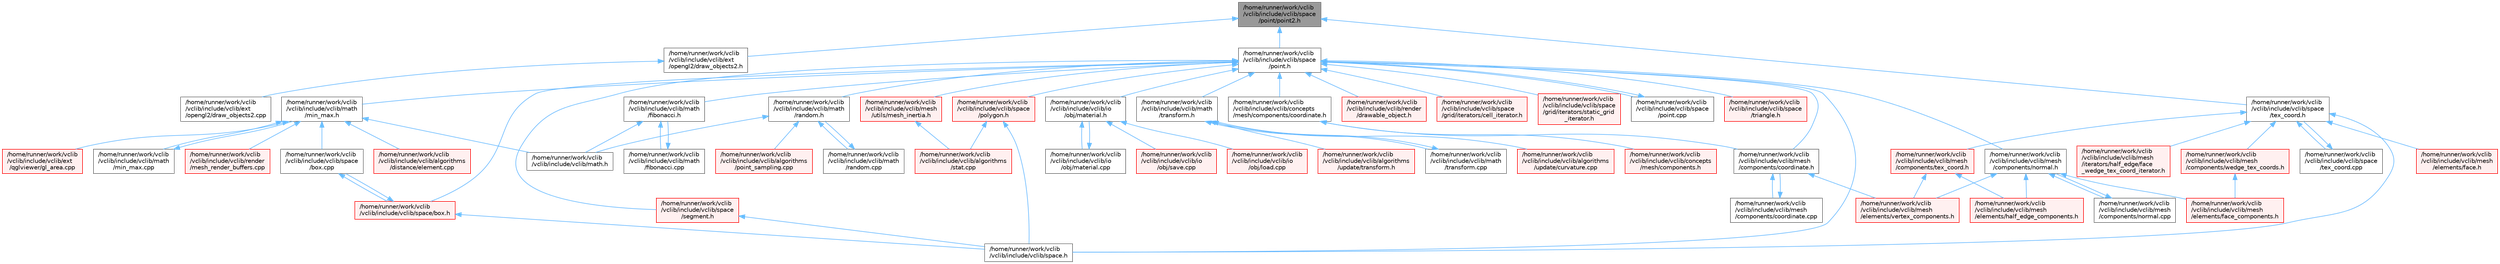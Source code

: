 digraph "/home/runner/work/vclib/vclib/include/vclib/space/point/point2.h"
{
 // LATEX_PDF_SIZE
  bgcolor="transparent";
  edge [fontname=Helvetica,fontsize=10,labelfontname=Helvetica,labelfontsize=10];
  node [fontname=Helvetica,fontsize=10,shape=box,height=0.2,width=0.4];
  Node1 [label="/home/runner/work/vclib\l/vclib/include/vclib/space\l/point/point2.h",height=0.2,width=0.4,color="gray40", fillcolor="grey60", style="filled", fontcolor="black",tooltip=" "];
  Node1 -> Node2 [dir="back",color="steelblue1",style="solid"];
  Node2 [label="/home/runner/work/vclib\l/vclib/include/vclib/ext\l/opengl2/draw_objects2.h",height=0.2,width=0.4,color="grey40", fillcolor="white", style="filled",URL="$draw__objects2_8h.html",tooltip=" "];
  Node2 -> Node3 [dir="back",color="steelblue1",style="solid"];
  Node3 [label="/home/runner/work/vclib\l/vclib/include/vclib/ext\l/opengl2/draw_objects2.cpp",height=0.2,width=0.4,color="grey40", fillcolor="white", style="filled",URL="$draw__objects2_8cpp.html",tooltip=" "];
  Node1 -> Node4 [dir="back",color="steelblue1",style="solid"];
  Node4 [label="/home/runner/work/vclib\l/vclib/include/vclib/space\l/point.h",height=0.2,width=0.4,color="grey40", fillcolor="white", style="filled",URL="$space_2point_8h.html",tooltip=" "];
  Node4 -> Node5 [dir="back",color="steelblue1",style="solid"];
  Node5 [label="/home/runner/work/vclib\l/vclib/include/vclib/concepts\l/mesh/components/coordinate.h",height=0.2,width=0.4,color="grey40", fillcolor="white", style="filled",URL="$concepts_2mesh_2components_2coordinate_8h.html",tooltip=" "];
  Node5 -> Node6 [dir="back",color="steelblue1",style="solid"];
  Node6 [label="/home/runner/work/vclib\l/vclib/include/vclib/concepts\l/mesh/components.h",height=0.2,width=0.4,color="red", fillcolor="#FFF0F0", style="filled",URL="$concepts_2mesh_2components_8h.html",tooltip=" "];
  Node5 -> Node219 [dir="back",color="steelblue1",style="solid"];
  Node219 [label="/home/runner/work/vclib\l/vclib/include/vclib/mesh\l/components/coordinate.h",height=0.2,width=0.4,color="grey40", fillcolor="white", style="filled",URL="$mesh_2components_2coordinate_8h.html",tooltip=" "];
  Node219 -> Node220 [dir="back",color="steelblue1",style="solid"];
  Node220 [label="/home/runner/work/vclib\l/vclib/include/vclib/mesh\l/components/coordinate.cpp",height=0.2,width=0.4,color="grey40", fillcolor="white", style="filled",URL="$coordinate_8cpp.html",tooltip=" "];
  Node220 -> Node219 [dir="back",color="steelblue1",style="solid"];
  Node219 -> Node221 [dir="back",color="steelblue1",style="solid"];
  Node221 [label="/home/runner/work/vclib\l/vclib/include/vclib/mesh\l/elements/vertex_components.h",height=0.2,width=0.4,color="red", fillcolor="#FFF0F0", style="filled",URL="$vertex__components_8h.html",tooltip=" "];
  Node4 -> Node222 [dir="back",color="steelblue1",style="solid"];
  Node222 [label="/home/runner/work/vclib\l/vclib/include/vclib/io\l/obj/material.h",height=0.2,width=0.4,color="grey40", fillcolor="white", style="filled",URL="$material_8h.html",tooltip=" "];
  Node222 -> Node50 [dir="back",color="steelblue1",style="solid"];
  Node50 [label="/home/runner/work/vclib\l/vclib/include/vclib/io\l/obj/load.cpp",height=0.2,width=0.4,color="red", fillcolor="#FFF0F0", style="filled",URL="$obj_2load_8cpp.html",tooltip=" "];
  Node222 -> Node223 [dir="back",color="steelblue1",style="solid"];
  Node223 [label="/home/runner/work/vclib\l/vclib/include/vclib/io\l/obj/material.cpp",height=0.2,width=0.4,color="grey40", fillcolor="white", style="filled",URL="$material_8cpp.html",tooltip=" "];
  Node223 -> Node222 [dir="back",color="steelblue1",style="solid"];
  Node222 -> Node150 [dir="back",color="steelblue1",style="solid"];
  Node150 [label="/home/runner/work/vclib\l/vclib/include/vclib/io\l/obj/save.cpp",height=0.2,width=0.4,color="red", fillcolor="#FFF0F0", style="filled",URL="$obj_2save_8cpp.html",tooltip=" "];
  Node4 -> Node224 [dir="back",color="steelblue1",style="solid"];
  Node224 [label="/home/runner/work/vclib\l/vclib/include/vclib/math\l/fibonacci.h",height=0.2,width=0.4,color="grey40", fillcolor="white", style="filled",URL="$fibonacci_8h.html",tooltip=" "];
  Node224 -> Node225 [dir="back",color="steelblue1",style="solid"];
  Node225 [label="/home/runner/work/vclib\l/vclib/include/vclib/math.h",height=0.2,width=0.4,color="grey40", fillcolor="white", style="filled",URL="$math_8h.html",tooltip=" "];
  Node224 -> Node226 [dir="back",color="steelblue1",style="solid"];
  Node226 [label="/home/runner/work/vclib\l/vclib/include/vclib/math\l/fibonacci.cpp",height=0.2,width=0.4,color="grey40", fillcolor="white", style="filled",URL="$fibonacci_8cpp.html",tooltip=" "];
  Node226 -> Node224 [dir="back",color="steelblue1",style="solid"];
  Node4 -> Node227 [dir="back",color="steelblue1",style="solid"];
  Node227 [label="/home/runner/work/vclib\l/vclib/include/vclib/math\l/min_max.h",height=0.2,width=0.4,color="grey40", fillcolor="white", style="filled",URL="$min__max_8h.html",tooltip=" "];
  Node227 -> Node14 [dir="back",color="steelblue1",style="solid"];
  Node14 [label="/home/runner/work/vclib\l/vclib/include/vclib/algorithms\l/distance/element.cpp",height=0.2,width=0.4,color="red", fillcolor="#FFF0F0", style="filled",URL="$algorithms_2distance_2element_8cpp.html",tooltip=" "];
  Node227 -> Node228 [dir="back",color="steelblue1",style="solid"];
  Node228 [label="/home/runner/work/vclib\l/vclib/include/vclib/ext\l/qglviewer/gl_area.cpp",height=0.2,width=0.4,color="red", fillcolor="#FFF0F0", style="filled",URL="$gl__area_8cpp.html",tooltip=" "];
  Node227 -> Node225 [dir="back",color="steelblue1",style="solid"];
  Node227 -> Node230 [dir="back",color="steelblue1",style="solid"];
  Node230 [label="/home/runner/work/vclib\l/vclib/include/vclib/math\l/min_max.cpp",height=0.2,width=0.4,color="grey40", fillcolor="white", style="filled",URL="$min__max_8cpp.html",tooltip=" "];
  Node230 -> Node227 [dir="back",color="steelblue1",style="solid"];
  Node227 -> Node77 [dir="back",color="steelblue1",style="solid"];
  Node77 [label="/home/runner/work/vclib\l/vclib/include/vclib/render\l/mesh_render_buffers.cpp",height=0.2,width=0.4,color="red", fillcolor="#FFF0F0", style="filled",URL="$mesh__render__buffers_8cpp.html",tooltip=" "];
  Node227 -> Node231 [dir="back",color="steelblue1",style="solid"];
  Node231 [label="/home/runner/work/vclib\l/vclib/include/vclib/space\l/box.cpp",height=0.2,width=0.4,color="grey40", fillcolor="white", style="filled",URL="$box_8cpp.html",tooltip=" "];
  Node231 -> Node232 [dir="back",color="steelblue1",style="solid"];
  Node232 [label="/home/runner/work/vclib\l/vclib/include/vclib/space/box.h",height=0.2,width=0.4,color="red", fillcolor="#FFF0F0", style="filled",URL="$space_2box_8h.html",tooltip=" "];
  Node232 -> Node28 [dir="back",color="steelblue1",style="solid"];
  Node28 [label="/home/runner/work/vclib\l/vclib/include/vclib/space.h",height=0.2,width=0.4,color="grey40", fillcolor="white", style="filled",URL="$space_8h.html",tooltip=" "];
  Node232 -> Node231 [dir="back",color="steelblue1",style="solid"];
  Node4 -> Node244 [dir="back",color="steelblue1",style="solid"];
  Node244 [label="/home/runner/work/vclib\l/vclib/include/vclib/math\l/random.h",height=0.2,width=0.4,color="grey40", fillcolor="white", style="filled",URL="$random_8h.html",tooltip=" "];
  Node244 -> Node73 [dir="back",color="steelblue1",style="solid"];
  Node73 [label="/home/runner/work/vclib\l/vclib/include/vclib/algorithms\l/point_sampling.cpp",height=0.2,width=0.4,color="red", fillcolor="#FFF0F0", style="filled",URL="$point__sampling_8cpp.html",tooltip=" "];
  Node244 -> Node225 [dir="back",color="steelblue1",style="solid"];
  Node244 -> Node245 [dir="back",color="steelblue1",style="solid"];
  Node245 [label="/home/runner/work/vclib\l/vclib/include/vclib/math\l/random.cpp",height=0.2,width=0.4,color="grey40", fillcolor="white", style="filled",URL="$random_8cpp.html",tooltip=" "];
  Node245 -> Node244 [dir="back",color="steelblue1",style="solid"];
  Node4 -> Node246 [dir="back",color="steelblue1",style="solid"];
  Node246 [label="/home/runner/work/vclib\l/vclib/include/vclib/math\l/transform.h",height=0.2,width=0.4,color="grey40", fillcolor="white", style="filled",URL="$math_2transform_8h.html",tooltip=" "];
  Node246 -> Node25 [dir="back",color="steelblue1",style="solid"];
  Node25 [label="/home/runner/work/vclib\l/vclib/include/vclib/algorithms\l/update/curvature.cpp",height=0.2,width=0.4,color="red", fillcolor="#FFF0F0", style="filled",URL="$curvature_8cpp.html",tooltip=" "];
  Node246 -> Node45 [dir="back",color="steelblue1",style="solid"];
  Node45 [label="/home/runner/work/vclib\l/vclib/include/vclib/algorithms\l/update/transform.h",height=0.2,width=0.4,color="red", fillcolor="#FFF0F0", style="filled",URL="$algorithms_2update_2transform_8h.html",tooltip=" "];
  Node246 -> Node247 [dir="back",color="steelblue1",style="solid"];
  Node247 [label="/home/runner/work/vclib\l/vclib/include/vclib/math\l/transform.cpp",height=0.2,width=0.4,color="grey40", fillcolor="white", style="filled",URL="$math_2transform_8cpp.html",tooltip=" "];
  Node247 -> Node246 [dir="back",color="steelblue1",style="solid"];
  Node4 -> Node219 [dir="back",color="steelblue1",style="solid"];
  Node4 -> Node248 [dir="back",color="steelblue1",style="solid"];
  Node248 [label="/home/runner/work/vclib\l/vclib/include/vclib/mesh\l/components/normal.h",height=0.2,width=0.4,color="grey40", fillcolor="white", style="filled",URL="$mesh_2components_2normal_8h.html",tooltip=" "];
  Node248 -> Node249 [dir="back",color="steelblue1",style="solid"];
  Node249 [label="/home/runner/work/vclib\l/vclib/include/vclib/mesh\l/components/normal.cpp",height=0.2,width=0.4,color="grey40", fillcolor="white", style="filled",URL="$mesh_2components_2normal_8cpp.html",tooltip=" "];
  Node249 -> Node248 [dir="back",color="steelblue1",style="solid"];
  Node248 -> Node250 [dir="back",color="steelblue1",style="solid"];
  Node250 [label="/home/runner/work/vclib\l/vclib/include/vclib/mesh\l/elements/face_components.h",height=0.2,width=0.4,color="red", fillcolor="#FFF0F0", style="filled",URL="$face__components_8h.html",tooltip=" "];
  Node248 -> Node251 [dir="back",color="steelblue1",style="solid"];
  Node251 [label="/home/runner/work/vclib\l/vclib/include/vclib/mesh\l/elements/half_edge_components.h",height=0.2,width=0.4,color="red", fillcolor="#FFF0F0", style="filled",URL="$half__edge__components_8h.html",tooltip=" "];
  Node248 -> Node221 [dir="back",color="steelblue1",style="solid"];
  Node4 -> Node68 [dir="back",color="steelblue1",style="solid"];
  Node68 [label="/home/runner/work/vclib\l/vclib/include/vclib/mesh\l/utils/mesh_inertia.h",height=0.2,width=0.4,color="red", fillcolor="#FFF0F0", style="filled",URL="$mesh__inertia_8h.html",tooltip=" "];
  Node68 -> Node69 [dir="back",color="steelblue1",style="solid"];
  Node69 [label="/home/runner/work/vclib\l/vclib/include/vclib/algorithms\l/stat.cpp",height=0.2,width=0.4,color="red", fillcolor="#FFF0F0", style="filled",URL="$stat_8cpp.html",tooltip=" "];
  Node4 -> Node252 [dir="back",color="steelblue1",style="solid"];
  Node252 [label="/home/runner/work/vclib\l/vclib/include/vclib/render\l/drawable_object.h",height=0.2,width=0.4,color="red", fillcolor="#FFF0F0", style="filled",URL="$drawable__object_8h.html",tooltip=" "];
  Node4 -> Node28 [dir="back",color="steelblue1",style="solid"];
  Node4 -> Node232 [dir="back",color="steelblue1",style="solid"];
  Node4 -> Node260 [dir="back",color="steelblue1",style="solid"];
  Node260 [label="/home/runner/work/vclib\l/vclib/include/vclib/space\l/grid/iterators/cell_iterator.h",height=0.2,width=0.4,color="red", fillcolor="#FFF0F0", style="filled",URL="$cell__iterator_8h.html",tooltip=" "];
  Node4 -> Node262 [dir="back",color="steelblue1",style="solid"];
  Node262 [label="/home/runner/work/vclib\l/vclib/include/vclib/space\l/grid/iterators/static_grid\l_iterator.h",height=0.2,width=0.4,color="red", fillcolor="#FFF0F0", style="filled",URL="$static__grid__iterator_8h.html",tooltip=" "];
  Node4 -> Node264 [dir="back",color="steelblue1",style="solid"];
  Node264 [label="/home/runner/work/vclib\l/vclib/include/vclib/space\l/point.cpp",height=0.2,width=0.4,color="grey40", fillcolor="white", style="filled",URL="$point_8cpp.html",tooltip=" "];
  Node264 -> Node4 [dir="back",color="steelblue1",style="solid"];
  Node4 -> Node211 [dir="back",color="steelblue1",style="solid"];
  Node211 [label="/home/runner/work/vclib\l/vclib/include/vclib/space\l/polygon.h",height=0.2,width=0.4,color="red", fillcolor="#FFF0F0", style="filled",URL="$space_2polygon_8h.html",tooltip=" "];
  Node211 -> Node69 [dir="back",color="steelblue1",style="solid"];
  Node211 -> Node28 [dir="back",color="steelblue1",style="solid"];
  Node4 -> Node265 [dir="back",color="steelblue1",style="solid"];
  Node265 [label="/home/runner/work/vclib\l/vclib/include/vclib/space\l/segment.h",height=0.2,width=0.4,color="red", fillcolor="#FFF0F0", style="filled",URL="$space_2segment_8h.html",tooltip=" "];
  Node265 -> Node28 [dir="back",color="steelblue1",style="solid"];
  Node4 -> Node269 [dir="back",color="steelblue1",style="solid"];
  Node269 [label="/home/runner/work/vclib\l/vclib/include/vclib/space\l/triangle.h",height=0.2,width=0.4,color="red", fillcolor="#FFF0F0", style="filled",URL="$space_2triangle_8h.html",tooltip=" "];
  Node1 -> Node273 [dir="back",color="steelblue1",style="solid"];
  Node273 [label="/home/runner/work/vclib\l/vclib/include/vclib/space\l/tex_coord.h",height=0.2,width=0.4,color="grey40", fillcolor="white", style="filled",URL="$space_2tex__coord_8h.html",tooltip=" "];
  Node273 -> Node274 [dir="back",color="steelblue1",style="solid"];
  Node274 [label="/home/runner/work/vclib\l/vclib/include/vclib/mesh\l/components/tex_coord.h",height=0.2,width=0.4,color="red", fillcolor="#FFF0F0", style="filled",URL="$mesh_2components_2tex__coord_8h.html",tooltip=" "];
  Node274 -> Node251 [dir="back",color="steelblue1",style="solid"];
  Node274 -> Node221 [dir="back",color="steelblue1",style="solid"];
  Node273 -> Node276 [dir="back",color="steelblue1",style="solid"];
  Node276 [label="/home/runner/work/vclib\l/vclib/include/vclib/mesh\l/components/wedge_tex_coords.h",height=0.2,width=0.4,color="red", fillcolor="#FFF0F0", style="filled",URL="$mesh_2components_2wedge__tex__coords_8h.html",tooltip=" "];
  Node276 -> Node250 [dir="back",color="steelblue1",style="solid"];
  Node273 -> Node191 [dir="back",color="steelblue1",style="solid"];
  Node191 [label="/home/runner/work/vclib\l/vclib/include/vclib/mesh\l/elements/face.h",height=0.2,width=0.4,color="red", fillcolor="#FFF0F0", style="filled",URL="$mesh_2elements_2face_8h.html",tooltip=" "];
  Node273 -> Node278 [dir="back",color="steelblue1",style="solid"];
  Node278 [label="/home/runner/work/vclib\l/vclib/include/vclib/mesh\l/iterators/half_edge/face\l_wedge_tex_coord_iterator.h",height=0.2,width=0.4,color="red", fillcolor="#FFF0F0", style="filled",URL="$face__wedge__tex__coord__iterator_8h.html",tooltip=" "];
  Node273 -> Node28 [dir="back",color="steelblue1",style="solid"];
  Node273 -> Node281 [dir="back",color="steelblue1",style="solid"];
  Node281 [label="/home/runner/work/vclib\l/vclib/include/vclib/space\l/tex_coord.cpp",height=0.2,width=0.4,color="grey40", fillcolor="white", style="filled",URL="$space_2tex__coord_8cpp.html",tooltip=" "];
  Node281 -> Node273 [dir="back",color="steelblue1",style="solid"];
}
